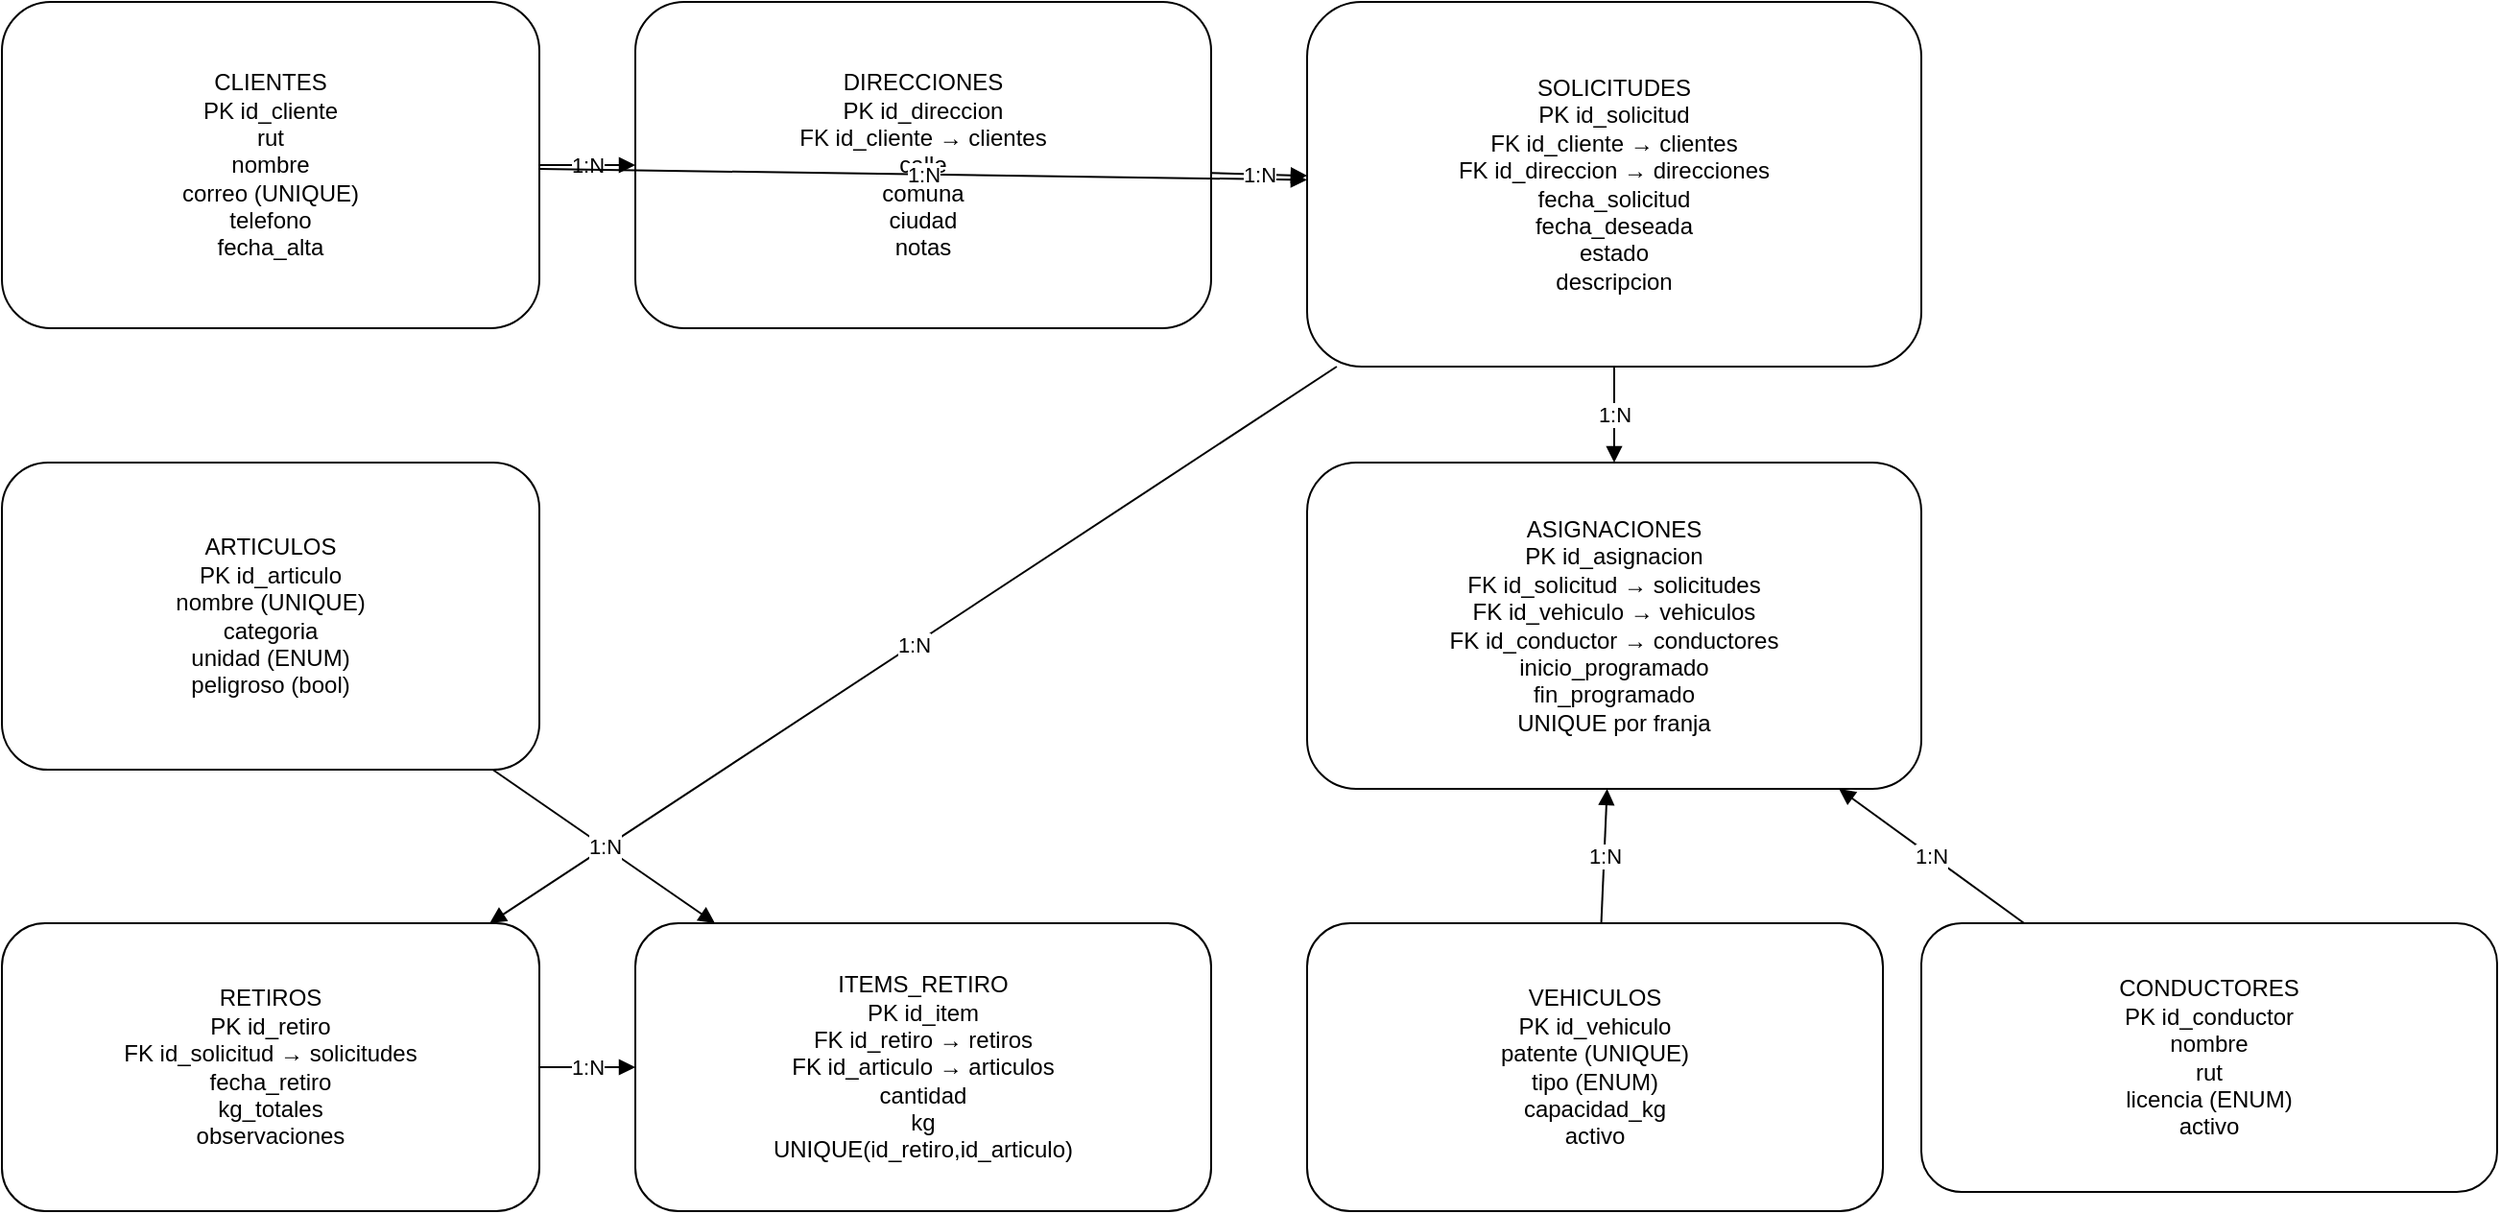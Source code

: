 <mxfile version="20.8.7" editor="5.0.2" type="device">
  <diagram id="ERD" name="ERD">
    <mxGraphModel dx="1280" dy="720" grid="1" gridSize="10" guides="1" tooltips="1" connect="1" arrows="1" fold="1" page="1" pageScale="1" pageWidth="1654" pageHeight="2339" math="0" shadow="0">
      <root>
        <mxCell id="0"/>
        <mxCell id="1" parent="0"/>
        <mxCell id="2" value="CLIENTES&#xa;PK id_cliente&#xa;rut&#xa;nombre&#xa;correo (UNIQUE)&#xa;telefono&#xa;fecha_alta" style="rounded=1;whiteSpace=wrap;html=1;fillColor=#FFFFFF;strokeColor=#000000;" vertex="1" parent="1">
  <mxGeometry x="20" y="40" width="280" height="170" as="geometry"/>
</mxCell>
<mxCell id="3" value="DIRECCIONES&#xa;PK id_direccion&#xa;FK id_cliente → clientes&#xa;calle&#xa;comuna&#xa;ciudad&#xa;notas" style="rounded=1;whiteSpace=wrap;html=1;fillColor=#FFFFFF;strokeColor=#000000;" vertex="1" parent="1">
  <mxGeometry x="350" y="40" width="300" height="170" as="geometry"/>
</mxCell>
<mxCell id="4" value="SOLICITUDES&#xa;PK id_solicitud&#xa;FK id_cliente → clientes&#xa;FK id_direccion → direcciones&#xa;fecha_solicitud&#xa;fecha_deseada&#xa;estado&#xa;descripcion" style="rounded=1;whiteSpace=wrap;html=1;fillColor=#FFFFFF;strokeColor=#000000;" vertex="1" parent="1">
  <mxGeometry x="700" y="40" width="320" height="190" as="geometry"/>
</mxCell>
<mxCell id="5" value="ARTICULOS&#xa;PK id_articulo&#xa;nombre (UNIQUE)&#xa;categoria&#xa;unidad (ENUM)&#xa;peligroso (bool)" style="rounded=1;whiteSpace=wrap;html=1;fillColor=#FFFFFF;strokeColor=#000000;" vertex="1" parent="1">
  <mxGeometry x="20" y="280" width="280" height="160" as="geometry"/>
</mxCell>
<mxCell id="6" value="ASIGNACIONES&#xa;PK id_asignacion&#xa;FK id_solicitud → solicitudes&#xa;FK id_vehiculo → vehiculos&#xa;FK id_conductor → conductores&#xa;inicio_programado&#xa;fin_programado&#xa;UNIQUE por franja" style="rounded=1;whiteSpace=wrap;html=1;fillColor=#FFFFFF;strokeColor=#000000;" vertex="1" parent="1">
  <mxGeometry x="700" y="280" width="320" height="170" as="geometry"/>
</mxCell>
<mxCell id="7" value="RETIROS&#xa;PK id_retiro&#xa;FK id_solicitud → solicitudes&#xa;fecha_retiro&#xa;kg_totales&#xa;observaciones" style="rounded=1;whiteSpace=wrap;html=1;fillColor=#FFFFFF;strokeColor=#000000;" vertex="1" parent="1">
  <mxGeometry x="20" y="520" width="280" height="150" as="geometry"/>
</mxCell>
<mxCell id="8" value="ITEMS_RETIRO&#xa;PK id_item&#xa;FK id_retiro → retiros&#xa;FK id_articulo → articulos&#xa;cantidad&#xa;kg&#xa;UNIQUE(id_retiro,id_articulo)" style="rounded=1;whiteSpace=wrap;html=1;fillColor=#FFFFFF;strokeColor=#000000;" vertex="1" parent="1">
  <mxGeometry x="350" y="520" width="300" height="150" as="geometry"/>
</mxCell>
<mxCell id="9" value="VEHICULOS&#xa;PK id_vehiculo&#xa;patente (UNIQUE)&#xa;tipo (ENUM)&#xa;capacidad_kg&#xa;activo" style="rounded=1;whiteSpace=wrap;html=1;fillColor=#FFFFFF;strokeColor=#000000;" vertex="1" parent="1">
  <mxGeometry x="700" y="520" width="300" height="150" as="geometry"/>
</mxCell>
<mxCell id="10" value="CONDUCTORES&#xa;PK id_conductor&#xa;nombre&#xa;rut&#xa;licencia (ENUM)&#xa;activo" style="rounded=1;whiteSpace=wrap;html=1;fillColor=#FFFFFF;strokeColor=#000000;" vertex="1" parent="1">
  <mxGeometry x="1020" y="520" width="300" height="140" as="geometry"/>
</mxCell>
<mxCell id="11" value="1:N" style="endArrow=block;endFill=1;html=1;" edge="1" parent="1" source="2" target="3">
  <mxGeometry relative="1" as="geometry"/>
</mxCell>
<mxCell id="12" value="1:N" style="endArrow=block;endFill=1;html=1;" edge="1" parent="1" source="2" target="4">
  <mxGeometry relative="1" as="geometry"/>
</mxCell>
<mxCell id="13" value="1:N" style="endArrow=block;endFill=1;html=1;" edge="1" parent="1" source="3" target="4">
  <mxGeometry relative="1" as="geometry"/>
</mxCell>
<mxCell id="14" value="1:N" style="endArrow=block;endFill=1;html=1;" edge="1" parent="1" source="4" target="6">
  <mxGeometry relative="1" as="geometry"/>
</mxCell>
<mxCell id="15" value="1:N" style="endArrow=block;endFill=1;html=1;" edge="1" parent="1" source="9" target="6">
  <mxGeometry relative="1" as="geometry"/>
</mxCell>
<mxCell id="16" value="1:N" style="endArrow=block;endFill=1;html=1;" edge="1" parent="1" source="10" target="6">
  <mxGeometry relative="1" as="geometry"/>
</mxCell>
<mxCell id="17" value="1:N" style="endArrow=block;endFill=1;html=1;" edge="1" parent="1" source="4" target="7">
  <mxGeometry relative="1" as="geometry"/>
</mxCell>
<mxCell id="18" value="1:N" style="endArrow=block;endFill=1;html=1;" edge="1" parent="1" source="7" target="8">
  <mxGeometry relative="1" as="geometry"/>
</mxCell>
<mxCell id="19" value="1:N" style="endArrow=block;endFill=1;html=1;" edge="1" parent="1" source="5" target="8">
  <mxGeometry relative="1" as="geometry"/>
</mxCell>
      </root>
    </mxGraphModel>
  </diagram>
</mxfile>